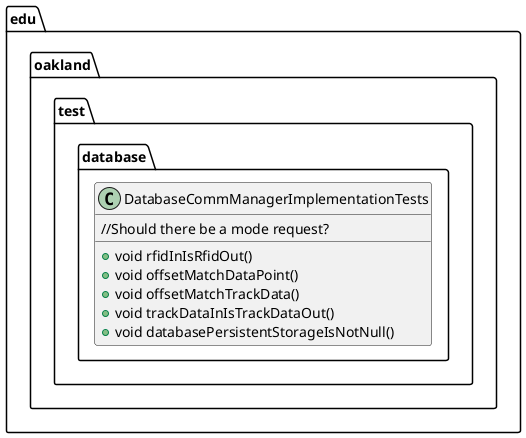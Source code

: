 @startuml DatabaseCommManagerImplementationTests

package edu.oakland.test.database {
    class DatabaseCommManagerImplementationTests {
        + void rfidInIsRfidOut()
        + void offsetMatchDataPoint()
        + void offsetMatchTrackData()
        + void trackDataInIsTrackDataOut()
        + void databasePersistentStorageIsNotNull() 
        //Should there be a mode request?

    }
}

@enduml